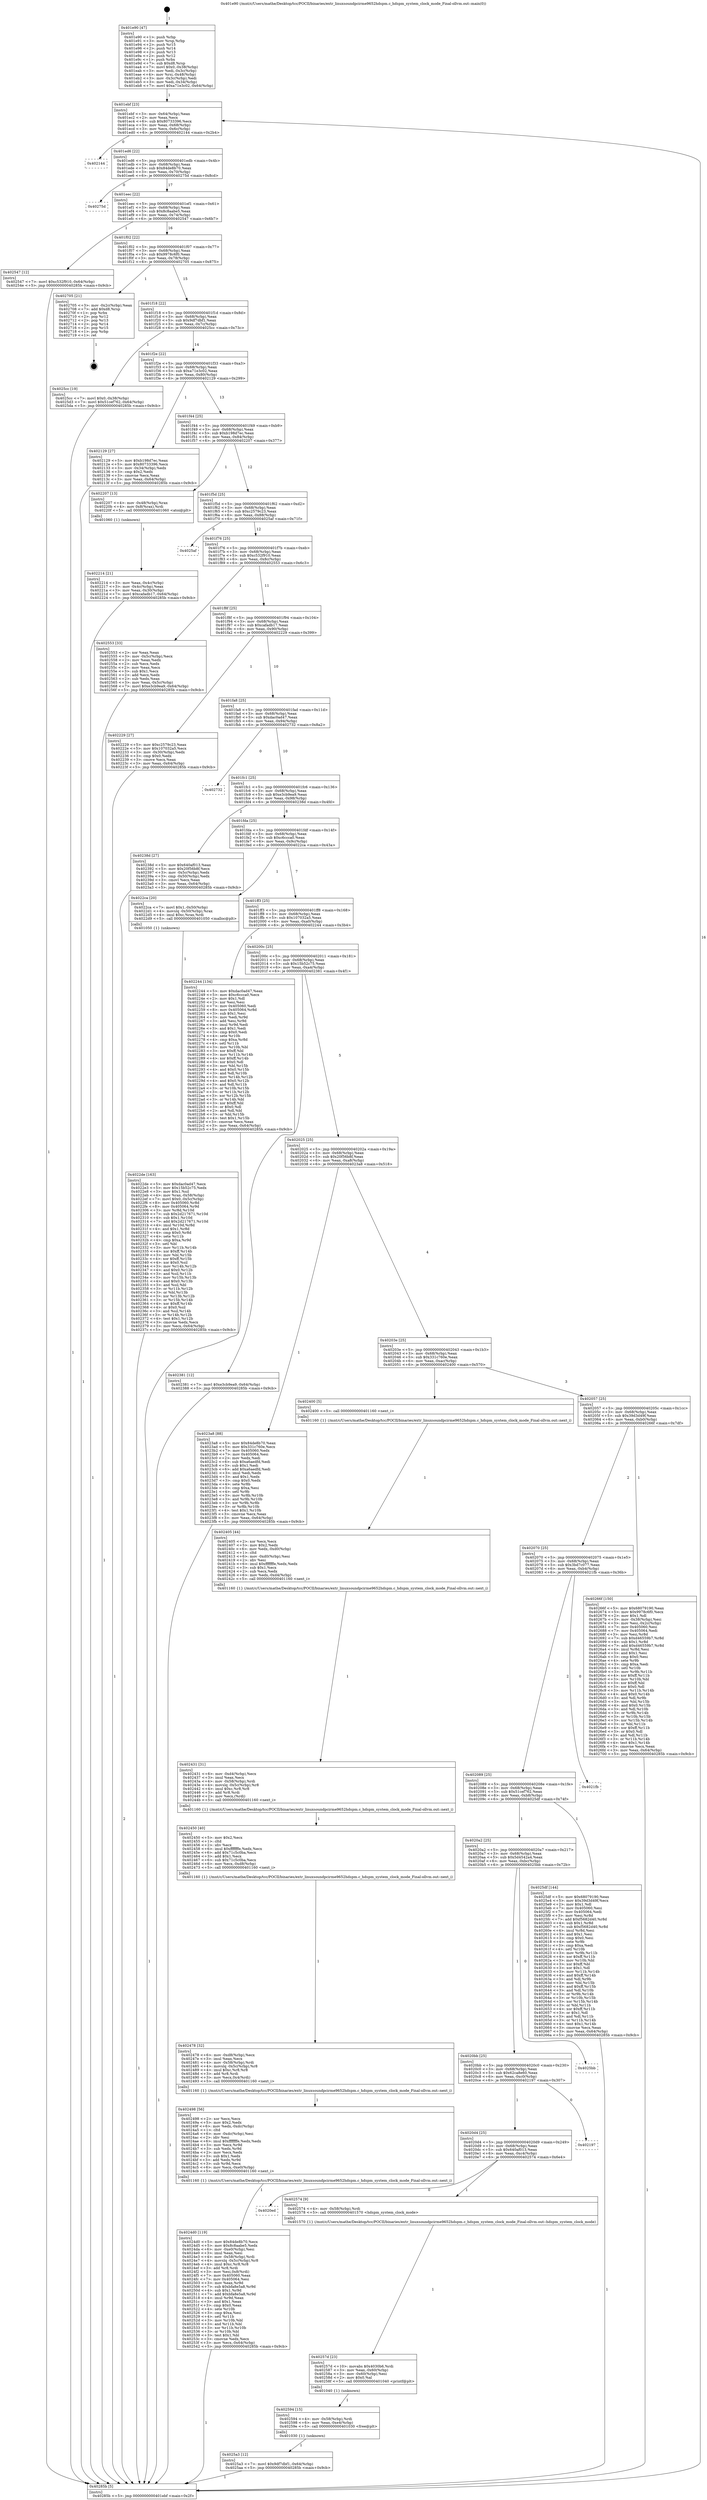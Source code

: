 digraph "0x401e90" {
  label = "0x401e90 (/mnt/c/Users/mathe/Desktop/tcc/POCII/binaries/extr_linuxsoundpcirme9652hdspm.c_hdspm_system_clock_mode_Final-ollvm.out::main(0))"
  labelloc = "t"
  node[shape=record]

  Entry [label="",width=0.3,height=0.3,shape=circle,fillcolor=black,style=filled]
  "0x401ebf" [label="{
     0x401ebf [23]\l
     | [instrs]\l
     &nbsp;&nbsp;0x401ebf \<+3\>: mov -0x64(%rbp),%eax\l
     &nbsp;&nbsp;0x401ec2 \<+2\>: mov %eax,%ecx\l
     &nbsp;&nbsp;0x401ec4 \<+6\>: sub $0x80733396,%ecx\l
     &nbsp;&nbsp;0x401eca \<+3\>: mov %eax,-0x68(%rbp)\l
     &nbsp;&nbsp;0x401ecd \<+3\>: mov %ecx,-0x6c(%rbp)\l
     &nbsp;&nbsp;0x401ed0 \<+6\>: je 0000000000402144 \<main+0x2b4\>\l
  }"]
  "0x402144" [label="{
     0x402144\l
  }", style=dashed]
  "0x401ed6" [label="{
     0x401ed6 [22]\l
     | [instrs]\l
     &nbsp;&nbsp;0x401ed6 \<+5\>: jmp 0000000000401edb \<main+0x4b\>\l
     &nbsp;&nbsp;0x401edb \<+3\>: mov -0x68(%rbp),%eax\l
     &nbsp;&nbsp;0x401ede \<+5\>: sub $0x84de8b70,%eax\l
     &nbsp;&nbsp;0x401ee3 \<+3\>: mov %eax,-0x70(%rbp)\l
     &nbsp;&nbsp;0x401ee6 \<+6\>: je 000000000040275d \<main+0x8cd\>\l
  }"]
  Exit [label="",width=0.3,height=0.3,shape=circle,fillcolor=black,style=filled,peripheries=2]
  "0x40275d" [label="{
     0x40275d\l
  }", style=dashed]
  "0x401eec" [label="{
     0x401eec [22]\l
     | [instrs]\l
     &nbsp;&nbsp;0x401eec \<+5\>: jmp 0000000000401ef1 \<main+0x61\>\l
     &nbsp;&nbsp;0x401ef1 \<+3\>: mov -0x68(%rbp),%eax\l
     &nbsp;&nbsp;0x401ef4 \<+5\>: sub $0x8c8aabe5,%eax\l
     &nbsp;&nbsp;0x401ef9 \<+3\>: mov %eax,-0x74(%rbp)\l
     &nbsp;&nbsp;0x401efc \<+6\>: je 0000000000402547 \<main+0x6b7\>\l
  }"]
  "0x4025a3" [label="{
     0x4025a3 [12]\l
     | [instrs]\l
     &nbsp;&nbsp;0x4025a3 \<+7\>: movl $0x9df7dbf1,-0x64(%rbp)\l
     &nbsp;&nbsp;0x4025aa \<+5\>: jmp 000000000040285b \<main+0x9cb\>\l
  }"]
  "0x402547" [label="{
     0x402547 [12]\l
     | [instrs]\l
     &nbsp;&nbsp;0x402547 \<+7\>: movl $0xc532f910,-0x64(%rbp)\l
     &nbsp;&nbsp;0x40254e \<+5\>: jmp 000000000040285b \<main+0x9cb\>\l
  }"]
  "0x401f02" [label="{
     0x401f02 [22]\l
     | [instrs]\l
     &nbsp;&nbsp;0x401f02 \<+5\>: jmp 0000000000401f07 \<main+0x77\>\l
     &nbsp;&nbsp;0x401f07 \<+3\>: mov -0x68(%rbp),%eax\l
     &nbsp;&nbsp;0x401f0a \<+5\>: sub $0x9978c6f0,%eax\l
     &nbsp;&nbsp;0x401f0f \<+3\>: mov %eax,-0x78(%rbp)\l
     &nbsp;&nbsp;0x401f12 \<+6\>: je 0000000000402705 \<main+0x875\>\l
  }"]
  "0x402594" [label="{
     0x402594 [15]\l
     | [instrs]\l
     &nbsp;&nbsp;0x402594 \<+4\>: mov -0x58(%rbp),%rdi\l
     &nbsp;&nbsp;0x402598 \<+6\>: mov %eax,-0xe4(%rbp)\l
     &nbsp;&nbsp;0x40259e \<+5\>: call 0000000000401030 \<free@plt\>\l
     | [calls]\l
     &nbsp;&nbsp;0x401030 \{1\} (unknown)\l
  }"]
  "0x402705" [label="{
     0x402705 [21]\l
     | [instrs]\l
     &nbsp;&nbsp;0x402705 \<+3\>: mov -0x2c(%rbp),%eax\l
     &nbsp;&nbsp;0x402708 \<+7\>: add $0xd8,%rsp\l
     &nbsp;&nbsp;0x40270f \<+1\>: pop %rbx\l
     &nbsp;&nbsp;0x402710 \<+2\>: pop %r12\l
     &nbsp;&nbsp;0x402712 \<+2\>: pop %r13\l
     &nbsp;&nbsp;0x402714 \<+2\>: pop %r14\l
     &nbsp;&nbsp;0x402716 \<+2\>: pop %r15\l
     &nbsp;&nbsp;0x402718 \<+1\>: pop %rbp\l
     &nbsp;&nbsp;0x402719 \<+1\>: ret\l
  }"]
  "0x401f18" [label="{
     0x401f18 [22]\l
     | [instrs]\l
     &nbsp;&nbsp;0x401f18 \<+5\>: jmp 0000000000401f1d \<main+0x8d\>\l
     &nbsp;&nbsp;0x401f1d \<+3\>: mov -0x68(%rbp),%eax\l
     &nbsp;&nbsp;0x401f20 \<+5\>: sub $0x9df7dbf1,%eax\l
     &nbsp;&nbsp;0x401f25 \<+3\>: mov %eax,-0x7c(%rbp)\l
     &nbsp;&nbsp;0x401f28 \<+6\>: je 00000000004025cc \<main+0x73c\>\l
  }"]
  "0x40257d" [label="{
     0x40257d [23]\l
     | [instrs]\l
     &nbsp;&nbsp;0x40257d \<+10\>: movabs $0x4030b6,%rdi\l
     &nbsp;&nbsp;0x402587 \<+3\>: mov %eax,-0x60(%rbp)\l
     &nbsp;&nbsp;0x40258a \<+3\>: mov -0x60(%rbp),%esi\l
     &nbsp;&nbsp;0x40258d \<+2\>: mov $0x0,%al\l
     &nbsp;&nbsp;0x40258f \<+5\>: call 0000000000401040 \<printf@plt\>\l
     | [calls]\l
     &nbsp;&nbsp;0x401040 \{1\} (unknown)\l
  }"]
  "0x4025cc" [label="{
     0x4025cc [19]\l
     | [instrs]\l
     &nbsp;&nbsp;0x4025cc \<+7\>: movl $0x0,-0x38(%rbp)\l
     &nbsp;&nbsp;0x4025d3 \<+7\>: movl $0x51cef762,-0x64(%rbp)\l
     &nbsp;&nbsp;0x4025da \<+5\>: jmp 000000000040285b \<main+0x9cb\>\l
  }"]
  "0x401f2e" [label="{
     0x401f2e [22]\l
     | [instrs]\l
     &nbsp;&nbsp;0x401f2e \<+5\>: jmp 0000000000401f33 \<main+0xa3\>\l
     &nbsp;&nbsp;0x401f33 \<+3\>: mov -0x68(%rbp),%eax\l
     &nbsp;&nbsp;0x401f36 \<+5\>: sub $0xa71e3c02,%eax\l
     &nbsp;&nbsp;0x401f3b \<+3\>: mov %eax,-0x80(%rbp)\l
     &nbsp;&nbsp;0x401f3e \<+6\>: je 0000000000402129 \<main+0x299\>\l
  }"]
  "0x4020ed" [label="{
     0x4020ed\l
  }", style=dashed]
  "0x402129" [label="{
     0x402129 [27]\l
     | [instrs]\l
     &nbsp;&nbsp;0x402129 \<+5\>: mov $0xb198d7ec,%eax\l
     &nbsp;&nbsp;0x40212e \<+5\>: mov $0x80733396,%ecx\l
     &nbsp;&nbsp;0x402133 \<+3\>: mov -0x34(%rbp),%edx\l
     &nbsp;&nbsp;0x402136 \<+3\>: cmp $0x2,%edx\l
     &nbsp;&nbsp;0x402139 \<+3\>: cmovne %ecx,%eax\l
     &nbsp;&nbsp;0x40213c \<+3\>: mov %eax,-0x64(%rbp)\l
     &nbsp;&nbsp;0x40213f \<+5\>: jmp 000000000040285b \<main+0x9cb\>\l
  }"]
  "0x401f44" [label="{
     0x401f44 [25]\l
     | [instrs]\l
     &nbsp;&nbsp;0x401f44 \<+5\>: jmp 0000000000401f49 \<main+0xb9\>\l
     &nbsp;&nbsp;0x401f49 \<+3\>: mov -0x68(%rbp),%eax\l
     &nbsp;&nbsp;0x401f4c \<+5\>: sub $0xb198d7ec,%eax\l
     &nbsp;&nbsp;0x401f51 \<+6\>: mov %eax,-0x84(%rbp)\l
     &nbsp;&nbsp;0x401f57 \<+6\>: je 0000000000402207 \<main+0x377\>\l
  }"]
  "0x40285b" [label="{
     0x40285b [5]\l
     | [instrs]\l
     &nbsp;&nbsp;0x40285b \<+5\>: jmp 0000000000401ebf \<main+0x2f\>\l
  }"]
  "0x401e90" [label="{
     0x401e90 [47]\l
     | [instrs]\l
     &nbsp;&nbsp;0x401e90 \<+1\>: push %rbp\l
     &nbsp;&nbsp;0x401e91 \<+3\>: mov %rsp,%rbp\l
     &nbsp;&nbsp;0x401e94 \<+2\>: push %r15\l
     &nbsp;&nbsp;0x401e96 \<+2\>: push %r14\l
     &nbsp;&nbsp;0x401e98 \<+2\>: push %r13\l
     &nbsp;&nbsp;0x401e9a \<+2\>: push %r12\l
     &nbsp;&nbsp;0x401e9c \<+1\>: push %rbx\l
     &nbsp;&nbsp;0x401e9d \<+7\>: sub $0xd8,%rsp\l
     &nbsp;&nbsp;0x401ea4 \<+7\>: movl $0x0,-0x38(%rbp)\l
     &nbsp;&nbsp;0x401eab \<+3\>: mov %edi,-0x3c(%rbp)\l
     &nbsp;&nbsp;0x401eae \<+4\>: mov %rsi,-0x48(%rbp)\l
     &nbsp;&nbsp;0x401eb2 \<+3\>: mov -0x3c(%rbp),%edi\l
     &nbsp;&nbsp;0x401eb5 \<+3\>: mov %edi,-0x34(%rbp)\l
     &nbsp;&nbsp;0x401eb8 \<+7\>: movl $0xa71e3c02,-0x64(%rbp)\l
  }"]
  "0x402574" [label="{
     0x402574 [9]\l
     | [instrs]\l
     &nbsp;&nbsp;0x402574 \<+4\>: mov -0x58(%rbp),%rdi\l
     &nbsp;&nbsp;0x402578 \<+5\>: call 0000000000401570 \<hdspm_system_clock_mode\>\l
     | [calls]\l
     &nbsp;&nbsp;0x401570 \{1\} (/mnt/c/Users/mathe/Desktop/tcc/POCII/binaries/extr_linuxsoundpcirme9652hdspm.c_hdspm_system_clock_mode_Final-ollvm.out::hdspm_system_clock_mode)\l
  }"]
  "0x402207" [label="{
     0x402207 [13]\l
     | [instrs]\l
     &nbsp;&nbsp;0x402207 \<+4\>: mov -0x48(%rbp),%rax\l
     &nbsp;&nbsp;0x40220b \<+4\>: mov 0x8(%rax),%rdi\l
     &nbsp;&nbsp;0x40220f \<+5\>: call 0000000000401060 \<atoi@plt\>\l
     | [calls]\l
     &nbsp;&nbsp;0x401060 \{1\} (unknown)\l
  }"]
  "0x401f5d" [label="{
     0x401f5d [25]\l
     | [instrs]\l
     &nbsp;&nbsp;0x401f5d \<+5\>: jmp 0000000000401f62 \<main+0xd2\>\l
     &nbsp;&nbsp;0x401f62 \<+3\>: mov -0x68(%rbp),%eax\l
     &nbsp;&nbsp;0x401f65 \<+5\>: sub $0xc2579c23,%eax\l
     &nbsp;&nbsp;0x401f6a \<+6\>: mov %eax,-0x88(%rbp)\l
     &nbsp;&nbsp;0x401f70 \<+6\>: je 00000000004025af \<main+0x71f\>\l
  }"]
  "0x402214" [label="{
     0x402214 [21]\l
     | [instrs]\l
     &nbsp;&nbsp;0x402214 \<+3\>: mov %eax,-0x4c(%rbp)\l
     &nbsp;&nbsp;0x402217 \<+3\>: mov -0x4c(%rbp),%eax\l
     &nbsp;&nbsp;0x40221a \<+3\>: mov %eax,-0x30(%rbp)\l
     &nbsp;&nbsp;0x40221d \<+7\>: movl $0xcafadb17,-0x64(%rbp)\l
     &nbsp;&nbsp;0x402224 \<+5\>: jmp 000000000040285b \<main+0x9cb\>\l
  }"]
  "0x4020d4" [label="{
     0x4020d4 [25]\l
     | [instrs]\l
     &nbsp;&nbsp;0x4020d4 \<+5\>: jmp 00000000004020d9 \<main+0x249\>\l
     &nbsp;&nbsp;0x4020d9 \<+3\>: mov -0x68(%rbp),%eax\l
     &nbsp;&nbsp;0x4020dc \<+5\>: sub $0x640af013,%eax\l
     &nbsp;&nbsp;0x4020e1 \<+6\>: mov %eax,-0xc4(%rbp)\l
     &nbsp;&nbsp;0x4020e7 \<+6\>: je 0000000000402574 \<main+0x6e4\>\l
  }"]
  "0x4025af" [label="{
     0x4025af\l
  }", style=dashed]
  "0x401f76" [label="{
     0x401f76 [25]\l
     | [instrs]\l
     &nbsp;&nbsp;0x401f76 \<+5\>: jmp 0000000000401f7b \<main+0xeb\>\l
     &nbsp;&nbsp;0x401f7b \<+3\>: mov -0x68(%rbp),%eax\l
     &nbsp;&nbsp;0x401f7e \<+5\>: sub $0xc532f910,%eax\l
     &nbsp;&nbsp;0x401f83 \<+6\>: mov %eax,-0x8c(%rbp)\l
     &nbsp;&nbsp;0x401f89 \<+6\>: je 0000000000402553 \<main+0x6c3\>\l
  }"]
  "0x402197" [label="{
     0x402197\l
  }", style=dashed]
  "0x402553" [label="{
     0x402553 [33]\l
     | [instrs]\l
     &nbsp;&nbsp;0x402553 \<+2\>: xor %eax,%eax\l
     &nbsp;&nbsp;0x402555 \<+3\>: mov -0x5c(%rbp),%ecx\l
     &nbsp;&nbsp;0x402558 \<+2\>: mov %eax,%edx\l
     &nbsp;&nbsp;0x40255a \<+2\>: sub %ecx,%edx\l
     &nbsp;&nbsp;0x40255c \<+2\>: mov %eax,%ecx\l
     &nbsp;&nbsp;0x40255e \<+3\>: sub $0x1,%ecx\l
     &nbsp;&nbsp;0x402561 \<+2\>: add %ecx,%edx\l
     &nbsp;&nbsp;0x402563 \<+2\>: sub %edx,%eax\l
     &nbsp;&nbsp;0x402565 \<+3\>: mov %eax,-0x5c(%rbp)\l
     &nbsp;&nbsp;0x402568 \<+7\>: movl $0xe3cb9ea9,-0x64(%rbp)\l
     &nbsp;&nbsp;0x40256f \<+5\>: jmp 000000000040285b \<main+0x9cb\>\l
  }"]
  "0x401f8f" [label="{
     0x401f8f [25]\l
     | [instrs]\l
     &nbsp;&nbsp;0x401f8f \<+5\>: jmp 0000000000401f94 \<main+0x104\>\l
     &nbsp;&nbsp;0x401f94 \<+3\>: mov -0x68(%rbp),%eax\l
     &nbsp;&nbsp;0x401f97 \<+5\>: sub $0xcafadb17,%eax\l
     &nbsp;&nbsp;0x401f9c \<+6\>: mov %eax,-0x90(%rbp)\l
     &nbsp;&nbsp;0x401fa2 \<+6\>: je 0000000000402229 \<main+0x399\>\l
  }"]
  "0x4020bb" [label="{
     0x4020bb [25]\l
     | [instrs]\l
     &nbsp;&nbsp;0x4020bb \<+5\>: jmp 00000000004020c0 \<main+0x230\>\l
     &nbsp;&nbsp;0x4020c0 \<+3\>: mov -0x68(%rbp),%eax\l
     &nbsp;&nbsp;0x4020c3 \<+5\>: sub $0x62ca8e60,%eax\l
     &nbsp;&nbsp;0x4020c8 \<+6\>: mov %eax,-0xc0(%rbp)\l
     &nbsp;&nbsp;0x4020ce \<+6\>: je 0000000000402197 \<main+0x307\>\l
  }"]
  "0x402229" [label="{
     0x402229 [27]\l
     | [instrs]\l
     &nbsp;&nbsp;0x402229 \<+5\>: mov $0xc2579c23,%eax\l
     &nbsp;&nbsp;0x40222e \<+5\>: mov $0x107032a5,%ecx\l
     &nbsp;&nbsp;0x402233 \<+3\>: mov -0x30(%rbp),%edx\l
     &nbsp;&nbsp;0x402236 \<+3\>: cmp $0x0,%edx\l
     &nbsp;&nbsp;0x402239 \<+3\>: cmove %ecx,%eax\l
     &nbsp;&nbsp;0x40223c \<+3\>: mov %eax,-0x64(%rbp)\l
     &nbsp;&nbsp;0x40223f \<+5\>: jmp 000000000040285b \<main+0x9cb\>\l
  }"]
  "0x401fa8" [label="{
     0x401fa8 [25]\l
     | [instrs]\l
     &nbsp;&nbsp;0x401fa8 \<+5\>: jmp 0000000000401fad \<main+0x11d\>\l
     &nbsp;&nbsp;0x401fad \<+3\>: mov -0x68(%rbp),%eax\l
     &nbsp;&nbsp;0x401fb0 \<+5\>: sub $0xdac0ad47,%eax\l
     &nbsp;&nbsp;0x401fb5 \<+6\>: mov %eax,-0x94(%rbp)\l
     &nbsp;&nbsp;0x401fbb \<+6\>: je 0000000000402732 \<main+0x8a2\>\l
  }"]
  "0x4025bb" [label="{
     0x4025bb\l
  }", style=dashed]
  "0x402732" [label="{
     0x402732\l
  }", style=dashed]
  "0x401fc1" [label="{
     0x401fc1 [25]\l
     | [instrs]\l
     &nbsp;&nbsp;0x401fc1 \<+5\>: jmp 0000000000401fc6 \<main+0x136\>\l
     &nbsp;&nbsp;0x401fc6 \<+3\>: mov -0x68(%rbp),%eax\l
     &nbsp;&nbsp;0x401fc9 \<+5\>: sub $0xe3cb9ea9,%eax\l
     &nbsp;&nbsp;0x401fce \<+6\>: mov %eax,-0x98(%rbp)\l
     &nbsp;&nbsp;0x401fd4 \<+6\>: je 000000000040238d \<main+0x4fd\>\l
  }"]
  "0x4020a2" [label="{
     0x4020a2 [25]\l
     | [instrs]\l
     &nbsp;&nbsp;0x4020a2 \<+5\>: jmp 00000000004020a7 \<main+0x217\>\l
     &nbsp;&nbsp;0x4020a7 \<+3\>: mov -0x68(%rbp),%eax\l
     &nbsp;&nbsp;0x4020aa \<+5\>: sub $0x5d4542a4,%eax\l
     &nbsp;&nbsp;0x4020af \<+6\>: mov %eax,-0xbc(%rbp)\l
     &nbsp;&nbsp;0x4020b5 \<+6\>: je 00000000004025bb \<main+0x72b\>\l
  }"]
  "0x40238d" [label="{
     0x40238d [27]\l
     | [instrs]\l
     &nbsp;&nbsp;0x40238d \<+5\>: mov $0x640af013,%eax\l
     &nbsp;&nbsp;0x402392 \<+5\>: mov $0x20f56b8f,%ecx\l
     &nbsp;&nbsp;0x402397 \<+3\>: mov -0x5c(%rbp),%edx\l
     &nbsp;&nbsp;0x40239a \<+3\>: cmp -0x50(%rbp),%edx\l
     &nbsp;&nbsp;0x40239d \<+3\>: cmovl %ecx,%eax\l
     &nbsp;&nbsp;0x4023a0 \<+3\>: mov %eax,-0x64(%rbp)\l
     &nbsp;&nbsp;0x4023a3 \<+5\>: jmp 000000000040285b \<main+0x9cb\>\l
  }"]
  "0x401fda" [label="{
     0x401fda [25]\l
     | [instrs]\l
     &nbsp;&nbsp;0x401fda \<+5\>: jmp 0000000000401fdf \<main+0x14f\>\l
     &nbsp;&nbsp;0x401fdf \<+3\>: mov -0x68(%rbp),%eax\l
     &nbsp;&nbsp;0x401fe2 \<+5\>: sub $0xc6ccca0,%eax\l
     &nbsp;&nbsp;0x401fe7 \<+6\>: mov %eax,-0x9c(%rbp)\l
     &nbsp;&nbsp;0x401fed \<+6\>: je 00000000004022ca \<main+0x43a\>\l
  }"]
  "0x4025df" [label="{
     0x4025df [144]\l
     | [instrs]\l
     &nbsp;&nbsp;0x4025df \<+5\>: mov $0x68079190,%eax\l
     &nbsp;&nbsp;0x4025e4 \<+5\>: mov $0x39d3d49f,%ecx\l
     &nbsp;&nbsp;0x4025e9 \<+2\>: mov $0x1,%dl\l
     &nbsp;&nbsp;0x4025eb \<+7\>: mov 0x405060,%esi\l
     &nbsp;&nbsp;0x4025f2 \<+7\>: mov 0x405064,%edi\l
     &nbsp;&nbsp;0x4025f9 \<+3\>: mov %esi,%r8d\l
     &nbsp;&nbsp;0x4025fc \<+7\>: add $0xf5682d40,%r8d\l
     &nbsp;&nbsp;0x402603 \<+4\>: sub $0x1,%r8d\l
     &nbsp;&nbsp;0x402607 \<+7\>: sub $0xf5682d40,%r8d\l
     &nbsp;&nbsp;0x40260e \<+4\>: imul %r8d,%esi\l
     &nbsp;&nbsp;0x402612 \<+3\>: and $0x1,%esi\l
     &nbsp;&nbsp;0x402615 \<+3\>: cmp $0x0,%esi\l
     &nbsp;&nbsp;0x402618 \<+4\>: sete %r9b\l
     &nbsp;&nbsp;0x40261c \<+3\>: cmp $0xa,%edi\l
     &nbsp;&nbsp;0x40261f \<+4\>: setl %r10b\l
     &nbsp;&nbsp;0x402623 \<+3\>: mov %r9b,%r11b\l
     &nbsp;&nbsp;0x402626 \<+4\>: xor $0xff,%r11b\l
     &nbsp;&nbsp;0x40262a \<+3\>: mov %r10b,%bl\l
     &nbsp;&nbsp;0x40262d \<+3\>: xor $0xff,%bl\l
     &nbsp;&nbsp;0x402630 \<+3\>: xor $0x1,%dl\l
     &nbsp;&nbsp;0x402633 \<+3\>: mov %r11b,%r14b\l
     &nbsp;&nbsp;0x402636 \<+4\>: and $0xff,%r14b\l
     &nbsp;&nbsp;0x40263a \<+3\>: and %dl,%r9b\l
     &nbsp;&nbsp;0x40263d \<+3\>: mov %bl,%r15b\l
     &nbsp;&nbsp;0x402640 \<+4\>: and $0xff,%r15b\l
     &nbsp;&nbsp;0x402644 \<+3\>: and %dl,%r10b\l
     &nbsp;&nbsp;0x402647 \<+3\>: or %r9b,%r14b\l
     &nbsp;&nbsp;0x40264a \<+3\>: or %r10b,%r15b\l
     &nbsp;&nbsp;0x40264d \<+3\>: xor %r15b,%r14b\l
     &nbsp;&nbsp;0x402650 \<+3\>: or %bl,%r11b\l
     &nbsp;&nbsp;0x402653 \<+4\>: xor $0xff,%r11b\l
     &nbsp;&nbsp;0x402657 \<+3\>: or $0x1,%dl\l
     &nbsp;&nbsp;0x40265a \<+3\>: and %dl,%r11b\l
     &nbsp;&nbsp;0x40265d \<+3\>: or %r11b,%r14b\l
     &nbsp;&nbsp;0x402660 \<+4\>: test $0x1,%r14b\l
     &nbsp;&nbsp;0x402664 \<+3\>: cmovne %ecx,%eax\l
     &nbsp;&nbsp;0x402667 \<+3\>: mov %eax,-0x64(%rbp)\l
     &nbsp;&nbsp;0x40266a \<+5\>: jmp 000000000040285b \<main+0x9cb\>\l
  }"]
  "0x4022ca" [label="{
     0x4022ca [20]\l
     | [instrs]\l
     &nbsp;&nbsp;0x4022ca \<+7\>: movl $0x1,-0x50(%rbp)\l
     &nbsp;&nbsp;0x4022d1 \<+4\>: movslq -0x50(%rbp),%rax\l
     &nbsp;&nbsp;0x4022d5 \<+4\>: imul $0xc,%rax,%rdi\l
     &nbsp;&nbsp;0x4022d9 \<+5\>: call 0000000000401050 \<malloc@plt\>\l
     | [calls]\l
     &nbsp;&nbsp;0x401050 \{1\} (unknown)\l
  }"]
  "0x401ff3" [label="{
     0x401ff3 [25]\l
     | [instrs]\l
     &nbsp;&nbsp;0x401ff3 \<+5\>: jmp 0000000000401ff8 \<main+0x168\>\l
     &nbsp;&nbsp;0x401ff8 \<+3\>: mov -0x68(%rbp),%eax\l
     &nbsp;&nbsp;0x401ffb \<+5\>: sub $0x107032a5,%eax\l
     &nbsp;&nbsp;0x402000 \<+6\>: mov %eax,-0xa0(%rbp)\l
     &nbsp;&nbsp;0x402006 \<+6\>: je 0000000000402244 \<main+0x3b4\>\l
  }"]
  "0x402089" [label="{
     0x402089 [25]\l
     | [instrs]\l
     &nbsp;&nbsp;0x402089 \<+5\>: jmp 000000000040208e \<main+0x1fe\>\l
     &nbsp;&nbsp;0x40208e \<+3\>: mov -0x68(%rbp),%eax\l
     &nbsp;&nbsp;0x402091 \<+5\>: sub $0x51cef762,%eax\l
     &nbsp;&nbsp;0x402096 \<+6\>: mov %eax,-0xb8(%rbp)\l
     &nbsp;&nbsp;0x40209c \<+6\>: je 00000000004025df \<main+0x74f\>\l
  }"]
  "0x402244" [label="{
     0x402244 [134]\l
     | [instrs]\l
     &nbsp;&nbsp;0x402244 \<+5\>: mov $0xdac0ad47,%eax\l
     &nbsp;&nbsp;0x402249 \<+5\>: mov $0xc6ccca0,%ecx\l
     &nbsp;&nbsp;0x40224e \<+2\>: mov $0x1,%dl\l
     &nbsp;&nbsp;0x402250 \<+2\>: xor %esi,%esi\l
     &nbsp;&nbsp;0x402252 \<+7\>: mov 0x405060,%edi\l
     &nbsp;&nbsp;0x402259 \<+8\>: mov 0x405064,%r8d\l
     &nbsp;&nbsp;0x402261 \<+3\>: sub $0x1,%esi\l
     &nbsp;&nbsp;0x402264 \<+3\>: mov %edi,%r9d\l
     &nbsp;&nbsp;0x402267 \<+3\>: add %esi,%r9d\l
     &nbsp;&nbsp;0x40226a \<+4\>: imul %r9d,%edi\l
     &nbsp;&nbsp;0x40226e \<+3\>: and $0x1,%edi\l
     &nbsp;&nbsp;0x402271 \<+3\>: cmp $0x0,%edi\l
     &nbsp;&nbsp;0x402274 \<+4\>: sete %r10b\l
     &nbsp;&nbsp;0x402278 \<+4\>: cmp $0xa,%r8d\l
     &nbsp;&nbsp;0x40227c \<+4\>: setl %r11b\l
     &nbsp;&nbsp;0x402280 \<+3\>: mov %r10b,%bl\l
     &nbsp;&nbsp;0x402283 \<+3\>: xor $0xff,%bl\l
     &nbsp;&nbsp;0x402286 \<+3\>: mov %r11b,%r14b\l
     &nbsp;&nbsp;0x402289 \<+4\>: xor $0xff,%r14b\l
     &nbsp;&nbsp;0x40228d \<+3\>: xor $0x0,%dl\l
     &nbsp;&nbsp;0x402290 \<+3\>: mov %bl,%r15b\l
     &nbsp;&nbsp;0x402293 \<+4\>: and $0x0,%r15b\l
     &nbsp;&nbsp;0x402297 \<+3\>: and %dl,%r10b\l
     &nbsp;&nbsp;0x40229a \<+3\>: mov %r14b,%r12b\l
     &nbsp;&nbsp;0x40229d \<+4\>: and $0x0,%r12b\l
     &nbsp;&nbsp;0x4022a1 \<+3\>: and %dl,%r11b\l
     &nbsp;&nbsp;0x4022a4 \<+3\>: or %r10b,%r15b\l
     &nbsp;&nbsp;0x4022a7 \<+3\>: or %r11b,%r12b\l
     &nbsp;&nbsp;0x4022aa \<+3\>: xor %r12b,%r15b\l
     &nbsp;&nbsp;0x4022ad \<+3\>: or %r14b,%bl\l
     &nbsp;&nbsp;0x4022b0 \<+3\>: xor $0xff,%bl\l
     &nbsp;&nbsp;0x4022b3 \<+3\>: or $0x0,%dl\l
     &nbsp;&nbsp;0x4022b6 \<+2\>: and %dl,%bl\l
     &nbsp;&nbsp;0x4022b8 \<+3\>: or %bl,%r15b\l
     &nbsp;&nbsp;0x4022bb \<+4\>: test $0x1,%r15b\l
     &nbsp;&nbsp;0x4022bf \<+3\>: cmovne %ecx,%eax\l
     &nbsp;&nbsp;0x4022c2 \<+3\>: mov %eax,-0x64(%rbp)\l
     &nbsp;&nbsp;0x4022c5 \<+5\>: jmp 000000000040285b \<main+0x9cb\>\l
  }"]
  "0x40200c" [label="{
     0x40200c [25]\l
     | [instrs]\l
     &nbsp;&nbsp;0x40200c \<+5\>: jmp 0000000000402011 \<main+0x181\>\l
     &nbsp;&nbsp;0x402011 \<+3\>: mov -0x68(%rbp),%eax\l
     &nbsp;&nbsp;0x402014 \<+5\>: sub $0x15b52c75,%eax\l
     &nbsp;&nbsp;0x402019 \<+6\>: mov %eax,-0xa4(%rbp)\l
     &nbsp;&nbsp;0x40201f \<+6\>: je 0000000000402381 \<main+0x4f1\>\l
  }"]
  "0x4022de" [label="{
     0x4022de [163]\l
     | [instrs]\l
     &nbsp;&nbsp;0x4022de \<+5\>: mov $0xdac0ad47,%ecx\l
     &nbsp;&nbsp;0x4022e3 \<+5\>: mov $0x15b52c75,%edx\l
     &nbsp;&nbsp;0x4022e8 \<+3\>: mov $0x1,%sil\l
     &nbsp;&nbsp;0x4022eb \<+4\>: mov %rax,-0x58(%rbp)\l
     &nbsp;&nbsp;0x4022ef \<+7\>: movl $0x0,-0x5c(%rbp)\l
     &nbsp;&nbsp;0x4022f6 \<+8\>: mov 0x405060,%r8d\l
     &nbsp;&nbsp;0x4022fe \<+8\>: mov 0x405064,%r9d\l
     &nbsp;&nbsp;0x402306 \<+3\>: mov %r8d,%r10d\l
     &nbsp;&nbsp;0x402309 \<+7\>: sub $0x2d217671,%r10d\l
     &nbsp;&nbsp;0x402310 \<+4\>: sub $0x1,%r10d\l
     &nbsp;&nbsp;0x402314 \<+7\>: add $0x2d217671,%r10d\l
     &nbsp;&nbsp;0x40231b \<+4\>: imul %r10d,%r8d\l
     &nbsp;&nbsp;0x40231f \<+4\>: and $0x1,%r8d\l
     &nbsp;&nbsp;0x402323 \<+4\>: cmp $0x0,%r8d\l
     &nbsp;&nbsp;0x402327 \<+4\>: sete %r11b\l
     &nbsp;&nbsp;0x40232b \<+4\>: cmp $0xa,%r9d\l
     &nbsp;&nbsp;0x40232f \<+3\>: setl %bl\l
     &nbsp;&nbsp;0x402332 \<+3\>: mov %r11b,%r14b\l
     &nbsp;&nbsp;0x402335 \<+4\>: xor $0xff,%r14b\l
     &nbsp;&nbsp;0x402339 \<+3\>: mov %bl,%r15b\l
     &nbsp;&nbsp;0x40233c \<+4\>: xor $0xff,%r15b\l
     &nbsp;&nbsp;0x402340 \<+4\>: xor $0x0,%sil\l
     &nbsp;&nbsp;0x402344 \<+3\>: mov %r14b,%r12b\l
     &nbsp;&nbsp;0x402347 \<+4\>: and $0x0,%r12b\l
     &nbsp;&nbsp;0x40234b \<+3\>: and %sil,%r11b\l
     &nbsp;&nbsp;0x40234e \<+3\>: mov %r15b,%r13b\l
     &nbsp;&nbsp;0x402351 \<+4\>: and $0x0,%r13b\l
     &nbsp;&nbsp;0x402355 \<+3\>: and %sil,%bl\l
     &nbsp;&nbsp;0x402358 \<+3\>: or %r11b,%r12b\l
     &nbsp;&nbsp;0x40235b \<+3\>: or %bl,%r13b\l
     &nbsp;&nbsp;0x40235e \<+3\>: xor %r13b,%r12b\l
     &nbsp;&nbsp;0x402361 \<+3\>: or %r15b,%r14b\l
     &nbsp;&nbsp;0x402364 \<+4\>: xor $0xff,%r14b\l
     &nbsp;&nbsp;0x402368 \<+4\>: or $0x0,%sil\l
     &nbsp;&nbsp;0x40236c \<+3\>: and %sil,%r14b\l
     &nbsp;&nbsp;0x40236f \<+3\>: or %r14b,%r12b\l
     &nbsp;&nbsp;0x402372 \<+4\>: test $0x1,%r12b\l
     &nbsp;&nbsp;0x402376 \<+3\>: cmovne %edx,%ecx\l
     &nbsp;&nbsp;0x402379 \<+3\>: mov %ecx,-0x64(%rbp)\l
     &nbsp;&nbsp;0x40237c \<+5\>: jmp 000000000040285b \<main+0x9cb\>\l
  }"]
  "0x4021fb" [label="{
     0x4021fb\l
  }", style=dashed]
  "0x402381" [label="{
     0x402381 [12]\l
     | [instrs]\l
     &nbsp;&nbsp;0x402381 \<+7\>: movl $0xe3cb9ea9,-0x64(%rbp)\l
     &nbsp;&nbsp;0x402388 \<+5\>: jmp 000000000040285b \<main+0x9cb\>\l
  }"]
  "0x402025" [label="{
     0x402025 [25]\l
     | [instrs]\l
     &nbsp;&nbsp;0x402025 \<+5\>: jmp 000000000040202a \<main+0x19a\>\l
     &nbsp;&nbsp;0x40202a \<+3\>: mov -0x68(%rbp),%eax\l
     &nbsp;&nbsp;0x40202d \<+5\>: sub $0x20f56b8f,%eax\l
     &nbsp;&nbsp;0x402032 \<+6\>: mov %eax,-0xa8(%rbp)\l
     &nbsp;&nbsp;0x402038 \<+6\>: je 00000000004023a8 \<main+0x518\>\l
  }"]
  "0x402070" [label="{
     0x402070 [25]\l
     | [instrs]\l
     &nbsp;&nbsp;0x402070 \<+5\>: jmp 0000000000402075 \<main+0x1e5\>\l
     &nbsp;&nbsp;0x402075 \<+3\>: mov -0x68(%rbp),%eax\l
     &nbsp;&nbsp;0x402078 \<+5\>: sub $0x3bd7c077,%eax\l
     &nbsp;&nbsp;0x40207d \<+6\>: mov %eax,-0xb4(%rbp)\l
     &nbsp;&nbsp;0x402083 \<+6\>: je 00000000004021fb \<main+0x36b\>\l
  }"]
  "0x4023a8" [label="{
     0x4023a8 [88]\l
     | [instrs]\l
     &nbsp;&nbsp;0x4023a8 \<+5\>: mov $0x84de8b70,%eax\l
     &nbsp;&nbsp;0x4023ad \<+5\>: mov $0x331c760e,%ecx\l
     &nbsp;&nbsp;0x4023b2 \<+7\>: mov 0x405060,%edx\l
     &nbsp;&nbsp;0x4023b9 \<+7\>: mov 0x405064,%esi\l
     &nbsp;&nbsp;0x4023c0 \<+2\>: mov %edx,%edi\l
     &nbsp;&nbsp;0x4023c2 \<+6\>: sub $0xa6aedfd,%edi\l
     &nbsp;&nbsp;0x4023c8 \<+3\>: sub $0x1,%edi\l
     &nbsp;&nbsp;0x4023cb \<+6\>: add $0xa6aedfd,%edi\l
     &nbsp;&nbsp;0x4023d1 \<+3\>: imul %edi,%edx\l
     &nbsp;&nbsp;0x4023d4 \<+3\>: and $0x1,%edx\l
     &nbsp;&nbsp;0x4023d7 \<+3\>: cmp $0x0,%edx\l
     &nbsp;&nbsp;0x4023da \<+4\>: sete %r8b\l
     &nbsp;&nbsp;0x4023de \<+3\>: cmp $0xa,%esi\l
     &nbsp;&nbsp;0x4023e1 \<+4\>: setl %r9b\l
     &nbsp;&nbsp;0x4023e5 \<+3\>: mov %r8b,%r10b\l
     &nbsp;&nbsp;0x4023e8 \<+3\>: and %r9b,%r10b\l
     &nbsp;&nbsp;0x4023eb \<+3\>: xor %r9b,%r8b\l
     &nbsp;&nbsp;0x4023ee \<+3\>: or %r8b,%r10b\l
     &nbsp;&nbsp;0x4023f1 \<+4\>: test $0x1,%r10b\l
     &nbsp;&nbsp;0x4023f5 \<+3\>: cmovne %ecx,%eax\l
     &nbsp;&nbsp;0x4023f8 \<+3\>: mov %eax,-0x64(%rbp)\l
     &nbsp;&nbsp;0x4023fb \<+5\>: jmp 000000000040285b \<main+0x9cb\>\l
  }"]
  "0x40203e" [label="{
     0x40203e [25]\l
     | [instrs]\l
     &nbsp;&nbsp;0x40203e \<+5\>: jmp 0000000000402043 \<main+0x1b3\>\l
     &nbsp;&nbsp;0x402043 \<+3\>: mov -0x68(%rbp),%eax\l
     &nbsp;&nbsp;0x402046 \<+5\>: sub $0x331c760e,%eax\l
     &nbsp;&nbsp;0x40204b \<+6\>: mov %eax,-0xac(%rbp)\l
     &nbsp;&nbsp;0x402051 \<+6\>: je 0000000000402400 \<main+0x570\>\l
  }"]
  "0x40266f" [label="{
     0x40266f [150]\l
     | [instrs]\l
     &nbsp;&nbsp;0x40266f \<+5\>: mov $0x68079190,%eax\l
     &nbsp;&nbsp;0x402674 \<+5\>: mov $0x9978c6f0,%ecx\l
     &nbsp;&nbsp;0x402679 \<+2\>: mov $0x1,%dl\l
     &nbsp;&nbsp;0x40267b \<+3\>: mov -0x38(%rbp),%esi\l
     &nbsp;&nbsp;0x40267e \<+3\>: mov %esi,-0x2c(%rbp)\l
     &nbsp;&nbsp;0x402681 \<+7\>: mov 0x405060,%esi\l
     &nbsp;&nbsp;0x402688 \<+7\>: mov 0x405064,%edi\l
     &nbsp;&nbsp;0x40268f \<+3\>: mov %esi,%r8d\l
     &nbsp;&nbsp;0x402692 \<+7\>: sub $0xd46559b7,%r8d\l
     &nbsp;&nbsp;0x402699 \<+4\>: sub $0x1,%r8d\l
     &nbsp;&nbsp;0x40269d \<+7\>: add $0xd46559b7,%r8d\l
     &nbsp;&nbsp;0x4026a4 \<+4\>: imul %r8d,%esi\l
     &nbsp;&nbsp;0x4026a8 \<+3\>: and $0x1,%esi\l
     &nbsp;&nbsp;0x4026ab \<+3\>: cmp $0x0,%esi\l
     &nbsp;&nbsp;0x4026ae \<+4\>: sete %r9b\l
     &nbsp;&nbsp;0x4026b2 \<+3\>: cmp $0xa,%edi\l
     &nbsp;&nbsp;0x4026b5 \<+4\>: setl %r10b\l
     &nbsp;&nbsp;0x4026b9 \<+3\>: mov %r9b,%r11b\l
     &nbsp;&nbsp;0x4026bc \<+4\>: xor $0xff,%r11b\l
     &nbsp;&nbsp;0x4026c0 \<+3\>: mov %r10b,%bl\l
     &nbsp;&nbsp;0x4026c3 \<+3\>: xor $0xff,%bl\l
     &nbsp;&nbsp;0x4026c6 \<+3\>: xor $0x0,%dl\l
     &nbsp;&nbsp;0x4026c9 \<+3\>: mov %r11b,%r14b\l
     &nbsp;&nbsp;0x4026cc \<+4\>: and $0x0,%r14b\l
     &nbsp;&nbsp;0x4026d0 \<+3\>: and %dl,%r9b\l
     &nbsp;&nbsp;0x4026d3 \<+3\>: mov %bl,%r15b\l
     &nbsp;&nbsp;0x4026d6 \<+4\>: and $0x0,%r15b\l
     &nbsp;&nbsp;0x4026da \<+3\>: and %dl,%r10b\l
     &nbsp;&nbsp;0x4026dd \<+3\>: or %r9b,%r14b\l
     &nbsp;&nbsp;0x4026e0 \<+3\>: or %r10b,%r15b\l
     &nbsp;&nbsp;0x4026e3 \<+3\>: xor %r15b,%r14b\l
     &nbsp;&nbsp;0x4026e6 \<+3\>: or %bl,%r11b\l
     &nbsp;&nbsp;0x4026e9 \<+4\>: xor $0xff,%r11b\l
     &nbsp;&nbsp;0x4026ed \<+3\>: or $0x0,%dl\l
     &nbsp;&nbsp;0x4026f0 \<+3\>: and %dl,%r11b\l
     &nbsp;&nbsp;0x4026f3 \<+3\>: or %r11b,%r14b\l
     &nbsp;&nbsp;0x4026f6 \<+4\>: test $0x1,%r14b\l
     &nbsp;&nbsp;0x4026fa \<+3\>: cmovne %ecx,%eax\l
     &nbsp;&nbsp;0x4026fd \<+3\>: mov %eax,-0x64(%rbp)\l
     &nbsp;&nbsp;0x402700 \<+5\>: jmp 000000000040285b \<main+0x9cb\>\l
  }"]
  "0x402400" [label="{
     0x402400 [5]\l
     | [instrs]\l
     &nbsp;&nbsp;0x402400 \<+5\>: call 0000000000401160 \<next_i\>\l
     | [calls]\l
     &nbsp;&nbsp;0x401160 \{1\} (/mnt/c/Users/mathe/Desktop/tcc/POCII/binaries/extr_linuxsoundpcirme9652hdspm.c_hdspm_system_clock_mode_Final-ollvm.out::next_i)\l
  }"]
  "0x402057" [label="{
     0x402057 [25]\l
     | [instrs]\l
     &nbsp;&nbsp;0x402057 \<+5\>: jmp 000000000040205c \<main+0x1cc\>\l
     &nbsp;&nbsp;0x40205c \<+3\>: mov -0x68(%rbp),%eax\l
     &nbsp;&nbsp;0x40205f \<+5\>: sub $0x39d3d49f,%eax\l
     &nbsp;&nbsp;0x402064 \<+6\>: mov %eax,-0xb0(%rbp)\l
     &nbsp;&nbsp;0x40206a \<+6\>: je 000000000040266f \<main+0x7df\>\l
  }"]
  "0x402405" [label="{
     0x402405 [44]\l
     | [instrs]\l
     &nbsp;&nbsp;0x402405 \<+2\>: xor %ecx,%ecx\l
     &nbsp;&nbsp;0x402407 \<+5\>: mov $0x2,%edx\l
     &nbsp;&nbsp;0x40240c \<+6\>: mov %edx,-0xd0(%rbp)\l
     &nbsp;&nbsp;0x402412 \<+1\>: cltd\l
     &nbsp;&nbsp;0x402413 \<+6\>: mov -0xd0(%rbp),%esi\l
     &nbsp;&nbsp;0x402419 \<+2\>: idiv %esi\l
     &nbsp;&nbsp;0x40241b \<+6\>: imul $0xfffffffe,%edx,%edx\l
     &nbsp;&nbsp;0x402421 \<+3\>: sub $0x1,%ecx\l
     &nbsp;&nbsp;0x402424 \<+2\>: sub %ecx,%edx\l
     &nbsp;&nbsp;0x402426 \<+6\>: mov %edx,-0xd4(%rbp)\l
     &nbsp;&nbsp;0x40242c \<+5\>: call 0000000000401160 \<next_i\>\l
     | [calls]\l
     &nbsp;&nbsp;0x401160 \{1\} (/mnt/c/Users/mathe/Desktop/tcc/POCII/binaries/extr_linuxsoundpcirme9652hdspm.c_hdspm_system_clock_mode_Final-ollvm.out::next_i)\l
  }"]
  "0x402431" [label="{
     0x402431 [31]\l
     | [instrs]\l
     &nbsp;&nbsp;0x402431 \<+6\>: mov -0xd4(%rbp),%ecx\l
     &nbsp;&nbsp;0x402437 \<+3\>: imul %eax,%ecx\l
     &nbsp;&nbsp;0x40243a \<+4\>: mov -0x58(%rbp),%rdi\l
     &nbsp;&nbsp;0x40243e \<+4\>: movslq -0x5c(%rbp),%r8\l
     &nbsp;&nbsp;0x402442 \<+4\>: imul $0xc,%r8,%r8\l
     &nbsp;&nbsp;0x402446 \<+3\>: add %r8,%rdi\l
     &nbsp;&nbsp;0x402449 \<+2\>: mov %ecx,(%rdi)\l
     &nbsp;&nbsp;0x40244b \<+5\>: call 0000000000401160 \<next_i\>\l
     | [calls]\l
     &nbsp;&nbsp;0x401160 \{1\} (/mnt/c/Users/mathe/Desktop/tcc/POCII/binaries/extr_linuxsoundpcirme9652hdspm.c_hdspm_system_clock_mode_Final-ollvm.out::next_i)\l
  }"]
  "0x402450" [label="{
     0x402450 [40]\l
     | [instrs]\l
     &nbsp;&nbsp;0x402450 \<+5\>: mov $0x2,%ecx\l
     &nbsp;&nbsp;0x402455 \<+1\>: cltd\l
     &nbsp;&nbsp;0x402456 \<+2\>: idiv %ecx\l
     &nbsp;&nbsp;0x402458 \<+6\>: imul $0xfffffffe,%edx,%ecx\l
     &nbsp;&nbsp;0x40245e \<+6\>: add $0x71c5c0ba,%ecx\l
     &nbsp;&nbsp;0x402464 \<+3\>: add $0x1,%ecx\l
     &nbsp;&nbsp;0x402467 \<+6\>: sub $0x71c5c0ba,%ecx\l
     &nbsp;&nbsp;0x40246d \<+6\>: mov %ecx,-0xd8(%rbp)\l
     &nbsp;&nbsp;0x402473 \<+5\>: call 0000000000401160 \<next_i\>\l
     | [calls]\l
     &nbsp;&nbsp;0x401160 \{1\} (/mnt/c/Users/mathe/Desktop/tcc/POCII/binaries/extr_linuxsoundpcirme9652hdspm.c_hdspm_system_clock_mode_Final-ollvm.out::next_i)\l
  }"]
  "0x402478" [label="{
     0x402478 [32]\l
     | [instrs]\l
     &nbsp;&nbsp;0x402478 \<+6\>: mov -0xd8(%rbp),%ecx\l
     &nbsp;&nbsp;0x40247e \<+3\>: imul %eax,%ecx\l
     &nbsp;&nbsp;0x402481 \<+4\>: mov -0x58(%rbp),%rdi\l
     &nbsp;&nbsp;0x402485 \<+4\>: movslq -0x5c(%rbp),%r8\l
     &nbsp;&nbsp;0x402489 \<+4\>: imul $0xc,%r8,%r8\l
     &nbsp;&nbsp;0x40248d \<+3\>: add %r8,%rdi\l
     &nbsp;&nbsp;0x402490 \<+3\>: mov %ecx,0x4(%rdi)\l
     &nbsp;&nbsp;0x402493 \<+5\>: call 0000000000401160 \<next_i\>\l
     | [calls]\l
     &nbsp;&nbsp;0x401160 \{1\} (/mnt/c/Users/mathe/Desktop/tcc/POCII/binaries/extr_linuxsoundpcirme9652hdspm.c_hdspm_system_clock_mode_Final-ollvm.out::next_i)\l
  }"]
  "0x402498" [label="{
     0x402498 [56]\l
     | [instrs]\l
     &nbsp;&nbsp;0x402498 \<+2\>: xor %ecx,%ecx\l
     &nbsp;&nbsp;0x40249a \<+5\>: mov $0x2,%edx\l
     &nbsp;&nbsp;0x40249f \<+6\>: mov %edx,-0xdc(%rbp)\l
     &nbsp;&nbsp;0x4024a5 \<+1\>: cltd\l
     &nbsp;&nbsp;0x4024a6 \<+6\>: mov -0xdc(%rbp),%esi\l
     &nbsp;&nbsp;0x4024ac \<+2\>: idiv %esi\l
     &nbsp;&nbsp;0x4024ae \<+6\>: imul $0xfffffffe,%edx,%edx\l
     &nbsp;&nbsp;0x4024b4 \<+3\>: mov %ecx,%r9d\l
     &nbsp;&nbsp;0x4024b7 \<+3\>: sub %edx,%r9d\l
     &nbsp;&nbsp;0x4024ba \<+2\>: mov %ecx,%edx\l
     &nbsp;&nbsp;0x4024bc \<+3\>: sub $0x1,%edx\l
     &nbsp;&nbsp;0x4024bf \<+3\>: add %edx,%r9d\l
     &nbsp;&nbsp;0x4024c2 \<+3\>: sub %r9d,%ecx\l
     &nbsp;&nbsp;0x4024c5 \<+6\>: mov %ecx,-0xe0(%rbp)\l
     &nbsp;&nbsp;0x4024cb \<+5\>: call 0000000000401160 \<next_i\>\l
     | [calls]\l
     &nbsp;&nbsp;0x401160 \{1\} (/mnt/c/Users/mathe/Desktop/tcc/POCII/binaries/extr_linuxsoundpcirme9652hdspm.c_hdspm_system_clock_mode_Final-ollvm.out::next_i)\l
  }"]
  "0x4024d0" [label="{
     0x4024d0 [119]\l
     | [instrs]\l
     &nbsp;&nbsp;0x4024d0 \<+5\>: mov $0x84de8b70,%ecx\l
     &nbsp;&nbsp;0x4024d5 \<+5\>: mov $0x8c8aabe5,%edx\l
     &nbsp;&nbsp;0x4024da \<+6\>: mov -0xe0(%rbp),%esi\l
     &nbsp;&nbsp;0x4024e0 \<+3\>: imul %eax,%esi\l
     &nbsp;&nbsp;0x4024e3 \<+4\>: mov -0x58(%rbp),%rdi\l
     &nbsp;&nbsp;0x4024e7 \<+4\>: movslq -0x5c(%rbp),%r8\l
     &nbsp;&nbsp;0x4024eb \<+4\>: imul $0xc,%r8,%r8\l
     &nbsp;&nbsp;0x4024ef \<+3\>: add %r8,%rdi\l
     &nbsp;&nbsp;0x4024f2 \<+3\>: mov %esi,0x8(%rdi)\l
     &nbsp;&nbsp;0x4024f5 \<+7\>: mov 0x405060,%eax\l
     &nbsp;&nbsp;0x4024fc \<+7\>: mov 0x405064,%esi\l
     &nbsp;&nbsp;0x402503 \<+3\>: mov %eax,%r9d\l
     &nbsp;&nbsp;0x402506 \<+7\>: sub $0xbfa8e5a8,%r9d\l
     &nbsp;&nbsp;0x40250d \<+4\>: sub $0x1,%r9d\l
     &nbsp;&nbsp;0x402511 \<+7\>: add $0xbfa8e5a8,%r9d\l
     &nbsp;&nbsp;0x402518 \<+4\>: imul %r9d,%eax\l
     &nbsp;&nbsp;0x40251c \<+3\>: and $0x1,%eax\l
     &nbsp;&nbsp;0x40251f \<+3\>: cmp $0x0,%eax\l
     &nbsp;&nbsp;0x402522 \<+4\>: sete %r10b\l
     &nbsp;&nbsp;0x402526 \<+3\>: cmp $0xa,%esi\l
     &nbsp;&nbsp;0x402529 \<+4\>: setl %r11b\l
     &nbsp;&nbsp;0x40252d \<+3\>: mov %r10b,%bl\l
     &nbsp;&nbsp;0x402530 \<+3\>: and %r11b,%bl\l
     &nbsp;&nbsp;0x402533 \<+3\>: xor %r11b,%r10b\l
     &nbsp;&nbsp;0x402536 \<+3\>: or %r10b,%bl\l
     &nbsp;&nbsp;0x402539 \<+3\>: test $0x1,%bl\l
     &nbsp;&nbsp;0x40253c \<+3\>: cmovne %edx,%ecx\l
     &nbsp;&nbsp;0x40253f \<+3\>: mov %ecx,-0x64(%rbp)\l
     &nbsp;&nbsp;0x402542 \<+5\>: jmp 000000000040285b \<main+0x9cb\>\l
  }"]
  Entry -> "0x401e90" [label=" 1"]
  "0x401ebf" -> "0x402144" [label=" 0"]
  "0x401ebf" -> "0x401ed6" [label=" 17"]
  "0x402705" -> Exit [label=" 1"]
  "0x401ed6" -> "0x40275d" [label=" 0"]
  "0x401ed6" -> "0x401eec" [label=" 17"]
  "0x40266f" -> "0x40285b" [label=" 1"]
  "0x401eec" -> "0x402547" [label=" 1"]
  "0x401eec" -> "0x401f02" [label=" 16"]
  "0x4025df" -> "0x40285b" [label=" 1"]
  "0x401f02" -> "0x402705" [label=" 1"]
  "0x401f02" -> "0x401f18" [label=" 15"]
  "0x4025cc" -> "0x40285b" [label=" 1"]
  "0x401f18" -> "0x4025cc" [label=" 1"]
  "0x401f18" -> "0x401f2e" [label=" 14"]
  "0x4025a3" -> "0x40285b" [label=" 1"]
  "0x401f2e" -> "0x402129" [label=" 1"]
  "0x401f2e" -> "0x401f44" [label=" 13"]
  "0x402129" -> "0x40285b" [label=" 1"]
  "0x401e90" -> "0x401ebf" [label=" 1"]
  "0x40285b" -> "0x401ebf" [label=" 16"]
  "0x402594" -> "0x4025a3" [label=" 1"]
  "0x401f44" -> "0x402207" [label=" 1"]
  "0x401f44" -> "0x401f5d" [label=" 12"]
  "0x402207" -> "0x402214" [label=" 1"]
  "0x402214" -> "0x40285b" [label=" 1"]
  "0x40257d" -> "0x402594" [label=" 1"]
  "0x401f5d" -> "0x4025af" [label=" 0"]
  "0x401f5d" -> "0x401f76" [label=" 12"]
  "0x4020d4" -> "0x4020ed" [label=" 0"]
  "0x401f76" -> "0x402553" [label=" 1"]
  "0x401f76" -> "0x401f8f" [label=" 11"]
  "0x4020d4" -> "0x402574" [label=" 1"]
  "0x401f8f" -> "0x402229" [label=" 1"]
  "0x401f8f" -> "0x401fa8" [label=" 10"]
  "0x402229" -> "0x40285b" [label=" 1"]
  "0x4020bb" -> "0x4020d4" [label=" 1"]
  "0x401fa8" -> "0x402732" [label=" 0"]
  "0x401fa8" -> "0x401fc1" [label=" 10"]
  "0x4020bb" -> "0x402197" [label=" 0"]
  "0x401fc1" -> "0x40238d" [label=" 2"]
  "0x401fc1" -> "0x401fda" [label=" 8"]
  "0x4020a2" -> "0x4020bb" [label=" 1"]
  "0x401fda" -> "0x4022ca" [label=" 1"]
  "0x401fda" -> "0x401ff3" [label=" 7"]
  "0x4020a2" -> "0x4025bb" [label=" 0"]
  "0x401ff3" -> "0x402244" [label=" 1"]
  "0x401ff3" -> "0x40200c" [label=" 6"]
  "0x402244" -> "0x40285b" [label=" 1"]
  "0x4022ca" -> "0x4022de" [label=" 1"]
  "0x4022de" -> "0x40285b" [label=" 1"]
  "0x402089" -> "0x4020a2" [label=" 1"]
  "0x40200c" -> "0x402381" [label=" 1"]
  "0x40200c" -> "0x402025" [label=" 5"]
  "0x402381" -> "0x40285b" [label=" 1"]
  "0x40238d" -> "0x40285b" [label=" 2"]
  "0x402089" -> "0x4025df" [label=" 1"]
  "0x402025" -> "0x4023a8" [label=" 1"]
  "0x402025" -> "0x40203e" [label=" 4"]
  "0x4023a8" -> "0x40285b" [label=" 1"]
  "0x402070" -> "0x402089" [label=" 2"]
  "0x40203e" -> "0x402400" [label=" 1"]
  "0x40203e" -> "0x402057" [label=" 3"]
  "0x402400" -> "0x402405" [label=" 1"]
  "0x402405" -> "0x402431" [label=" 1"]
  "0x402431" -> "0x402450" [label=" 1"]
  "0x402450" -> "0x402478" [label=" 1"]
  "0x402478" -> "0x402498" [label=" 1"]
  "0x402498" -> "0x4024d0" [label=" 1"]
  "0x4024d0" -> "0x40285b" [label=" 1"]
  "0x402547" -> "0x40285b" [label=" 1"]
  "0x402553" -> "0x40285b" [label=" 1"]
  "0x402070" -> "0x4021fb" [label=" 0"]
  "0x402057" -> "0x40266f" [label=" 1"]
  "0x402057" -> "0x402070" [label=" 2"]
  "0x402574" -> "0x40257d" [label=" 1"]
}
